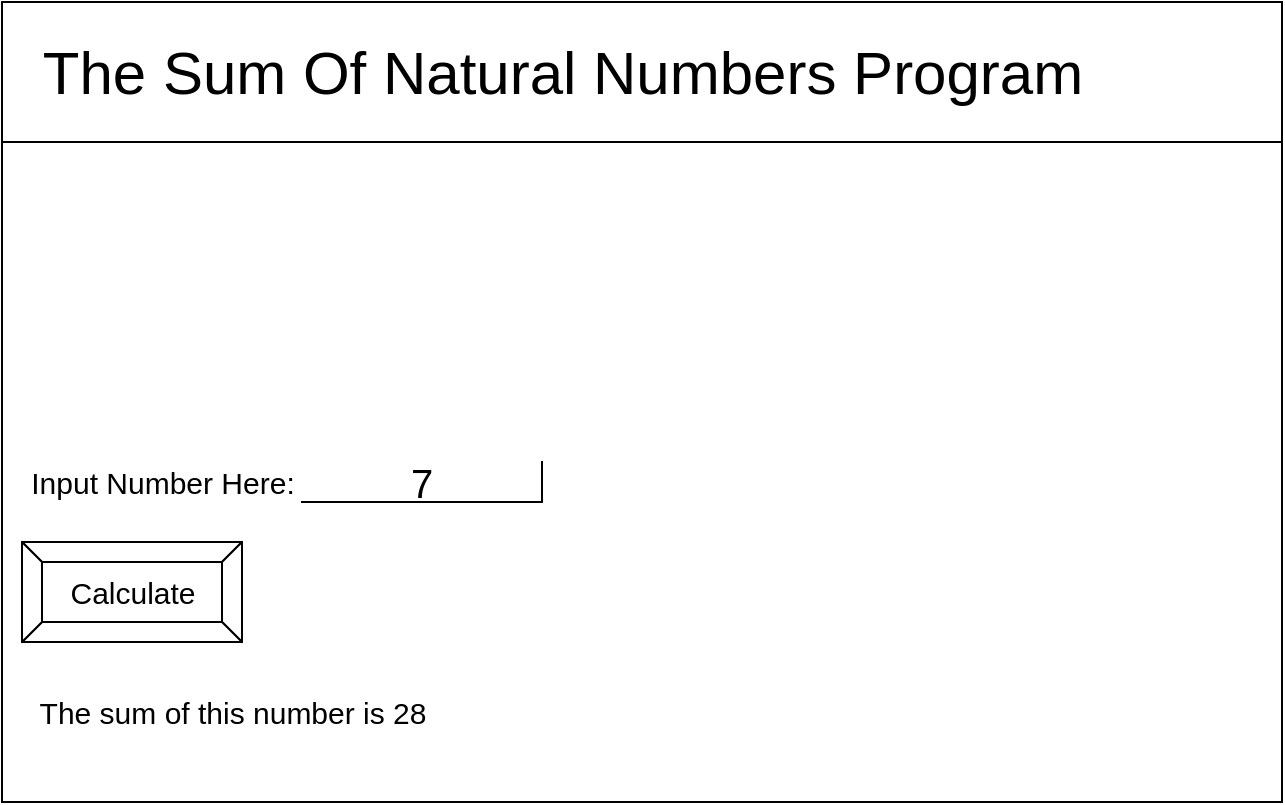 <mxfile>
    <diagram id="7C8FAPwFKQ3S6aXuYyZj" name="Page-1">
        <mxGraphModel dx="699" dy="660" grid="1" gridSize="10" guides="1" tooltips="1" connect="1" arrows="1" fold="1" page="1" pageScale="1" pageWidth="850" pageHeight="1100" math="0" shadow="0">
            <root>
                <mxCell id="0"/>
                <mxCell id="1" parent="0"/>
                <mxCell id="2" value="" style="verticalLabelPosition=bottom;verticalAlign=top;html=1;shape=mxgraph.basic.rect;fillColor2=none;strokeWidth=1;size=20;indent=5;" vertex="1" parent="1">
                    <mxGeometry x="40" y="40" width="640" height="400" as="geometry"/>
                </mxCell>
                <mxCell id="3" value="" style="verticalLabelPosition=bottom;verticalAlign=top;html=1;shape=mxgraph.basic.rect;fillColor2=none;strokeWidth=1;size=20;indent=5;" vertex="1" parent="1">
                    <mxGeometry x="40" y="40" width="640" height="70" as="geometry"/>
                </mxCell>
                <mxCell id="4" value="&lt;font style=&quot;font-size: 30px&quot;&gt;The Sum Of Natural Numbers Program&lt;/font&gt;" style="text;html=1;align=center;verticalAlign=middle;resizable=0;points=[];autosize=1;strokeColor=none;fillColor=none;" vertex="1" parent="1">
                    <mxGeometry x="50" y="60" width="540" height="30" as="geometry"/>
                </mxCell>
                <mxCell id="7" value="" style="shape=image;verticalLabelPosition=bottom;labelBackgroundColor=#ffffff;verticalAlign=top;aspect=fixed;imageAspect=0;image=https://i.ytimg.com/vi/5jJ55eFqM9s/maxresdefault.jpg;" vertex="1" parent="1">
                    <mxGeometry x="50" y="120" width="240" height="135.23" as="geometry"/>
                </mxCell>
                <mxCell id="8" value="&lt;font style=&quot;font-size: 20px;&quot;&gt;7&lt;/font&gt;" style="shape=partialRectangle;whiteSpace=wrap;html=1;top=0;left=0;fillColor=none;fontSize=20;" vertex="1" parent="1">
                    <mxGeometry x="190" y="270" width="120" height="20" as="geometry"/>
                </mxCell>
                <mxCell id="9" value="Input Number Here:" style="text;html=1;align=center;verticalAlign=middle;resizable=0;points=[];autosize=1;strokeColor=none;fillColor=none;fontSize=15;" vertex="1" parent="1">
                    <mxGeometry x="50" y="270" width="140" height="20" as="geometry"/>
                </mxCell>
                <mxCell id="10" value="&lt;font color=&quot;#000000&quot; style=&quot;font-size: 15px;&quot;&gt;Calculate&lt;/font&gt;" style="labelPosition=center;verticalLabelPosition=middle;align=center;html=1;shape=mxgraph.basic.button;dx=10;fontSize=15;fontColor=#CCCCCC;" vertex="1" parent="1">
                    <mxGeometry x="50" y="310" width="110" height="50" as="geometry"/>
                </mxCell>
                <mxCell id="11" value="The sum of this number is 28" style="text;html=1;align=center;verticalAlign=middle;resizable=0;points=[];autosize=1;strokeColor=none;fillColor=none;fontSize=15;fontColor=#000000;" vertex="1" parent="1">
                    <mxGeometry x="50" y="385" width="210" height="20" as="geometry"/>
                </mxCell>
            </root>
        </mxGraphModel>
    </diagram>
</mxfile>